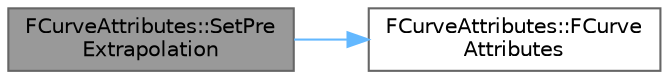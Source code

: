 digraph "FCurveAttributes::SetPreExtrapolation"
{
 // INTERACTIVE_SVG=YES
 // LATEX_PDF_SIZE
  bgcolor="transparent";
  edge [fontname=Helvetica,fontsize=10,labelfontname=Helvetica,labelfontsize=10];
  node [fontname=Helvetica,fontsize=10,shape=box,height=0.2,width=0.4];
  rankdir="LR";
  Node1 [id="Node000001",label="FCurveAttributes::SetPre\lExtrapolation",height=0.2,width=0.4,color="gray40", fillcolor="grey60", style="filled", fontcolor="black",tooltip="Set the extended properties of this curve."];
  Node1 -> Node2 [id="edge1_Node000001_Node000002",color="steelblue1",style="solid",tooltip=" "];
  Node2 [id="Node000002",label="FCurveAttributes::FCurve\lAttributes",height=0.2,width=0.4,color="grey40", fillcolor="white", style="filled",URL="$dc/d8f/structFCurveAttributes.html#aa3b48b49afa0f77ecef488e2956e3230",tooltip=" "];
}
